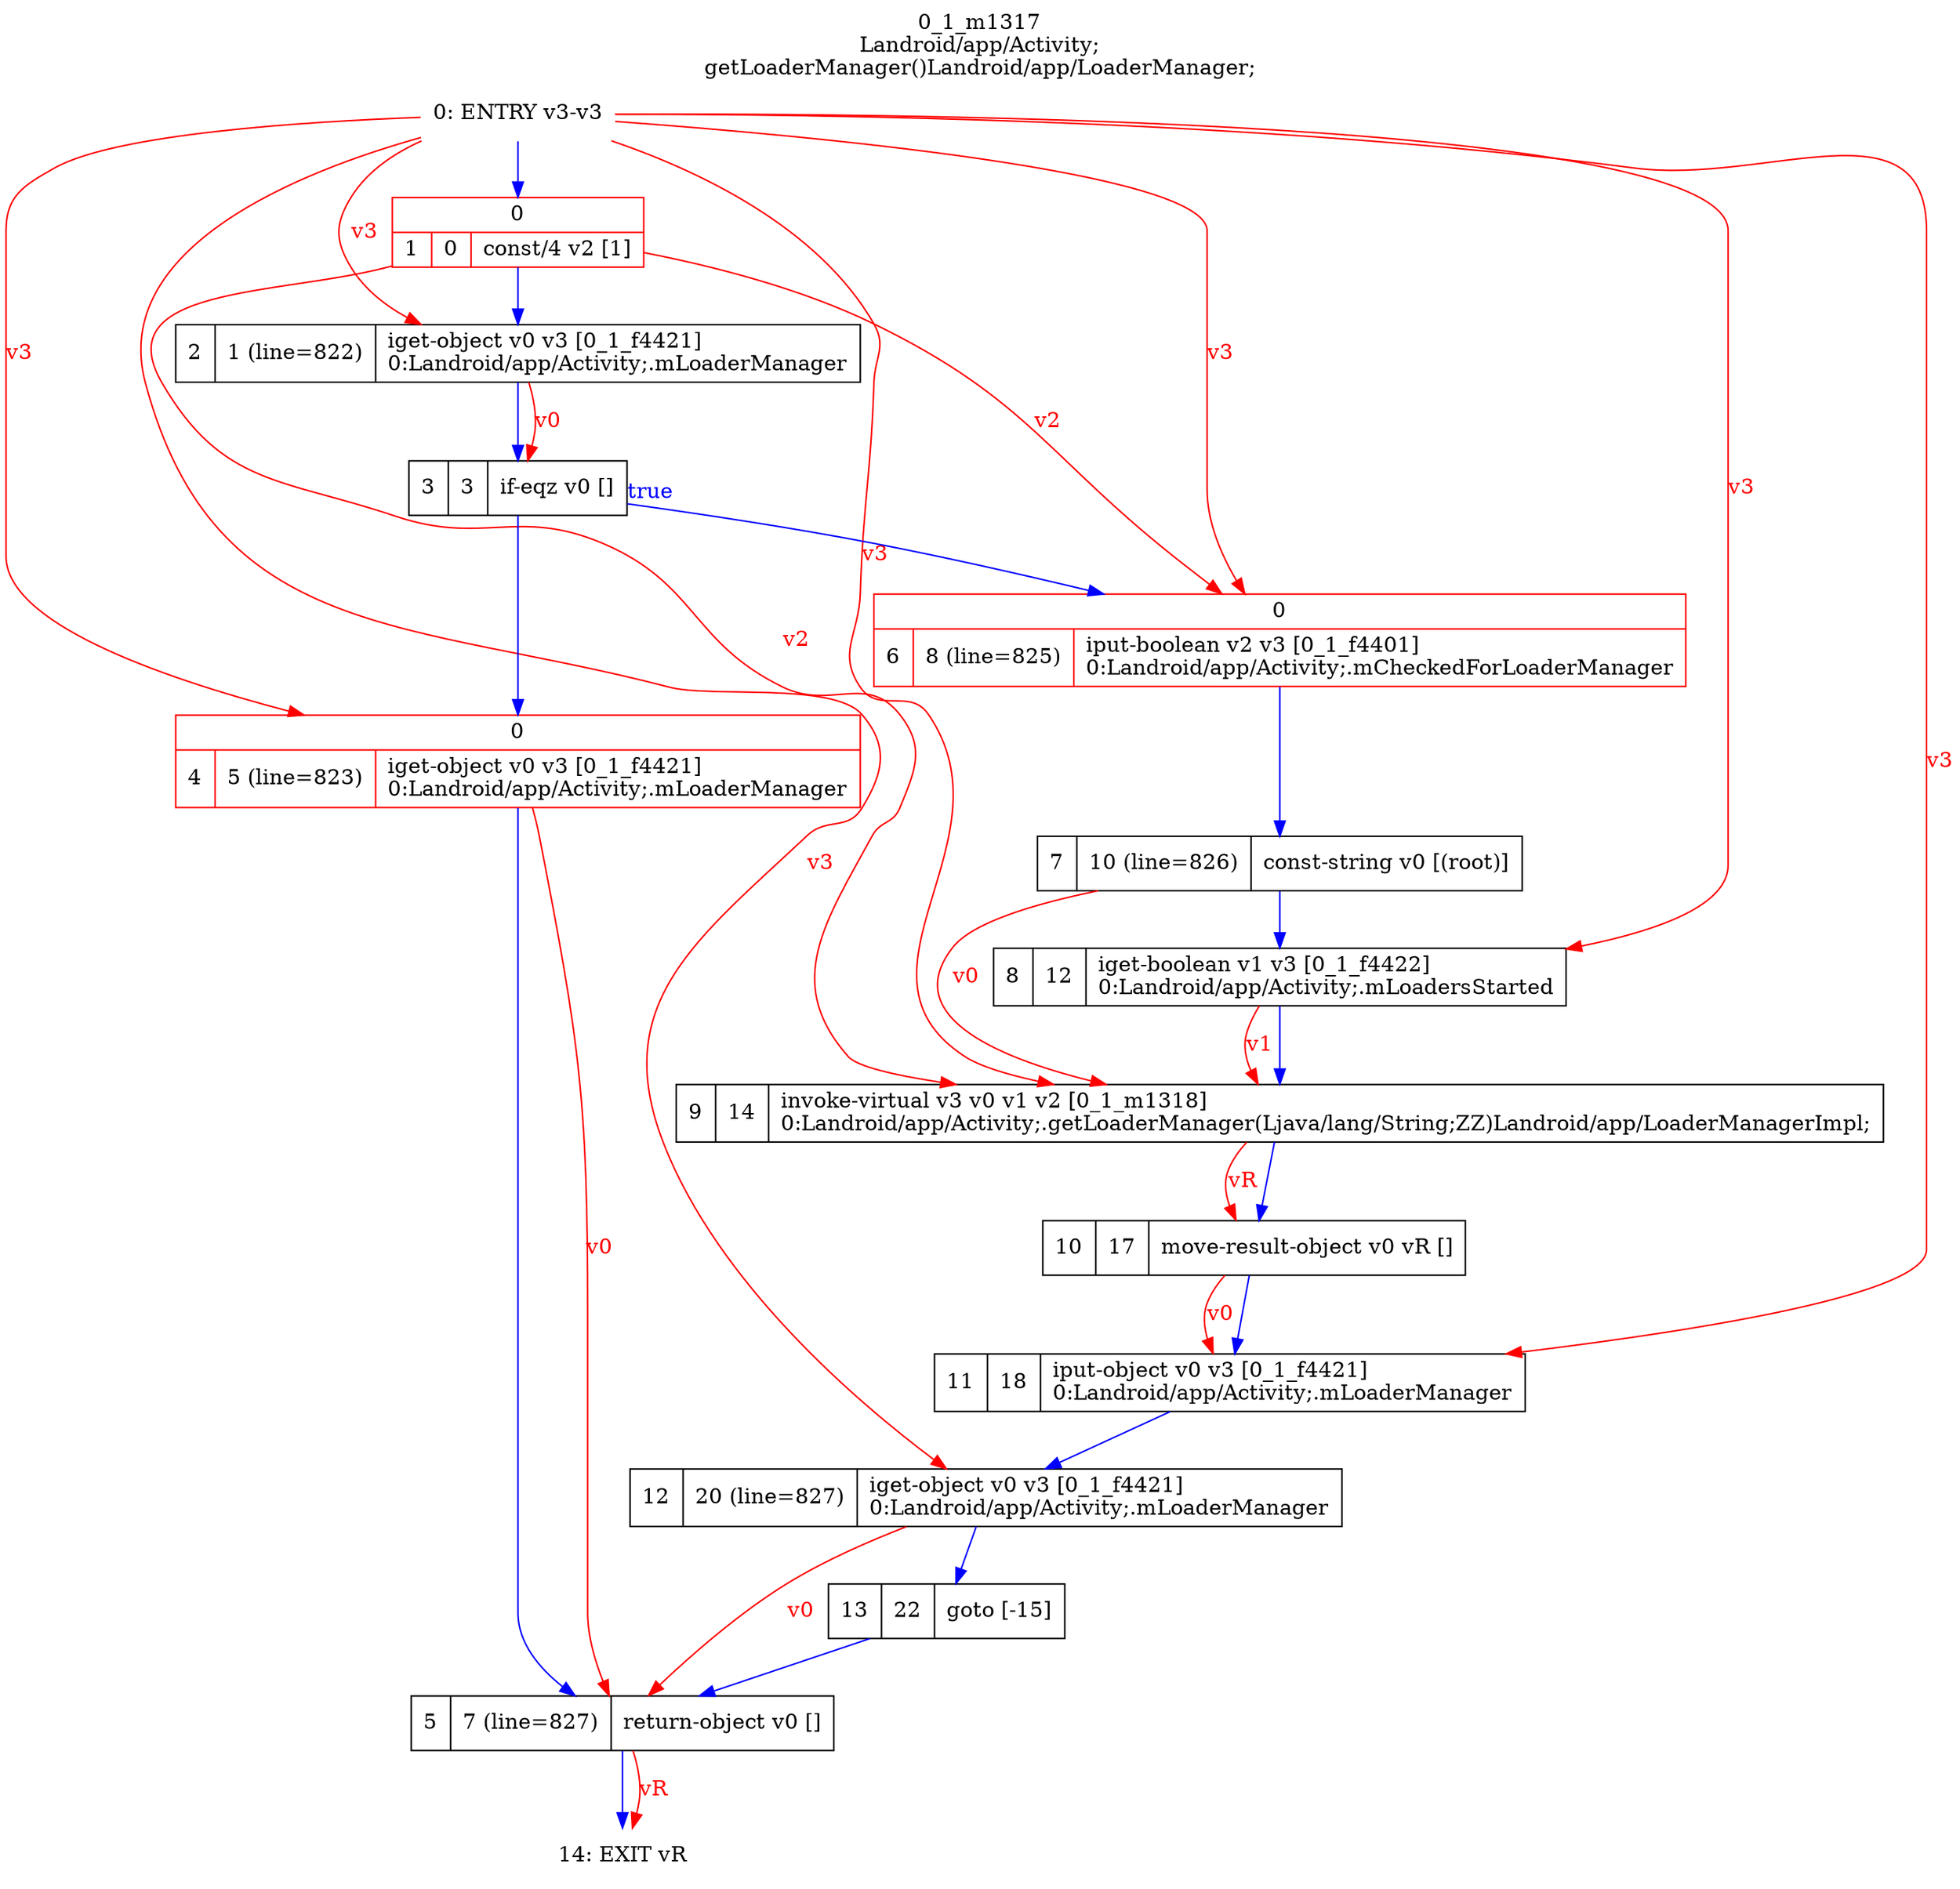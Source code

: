 digraph G {
rankdir=UD;
labelloc=t;
label="0_1_m1317\nLandroid/app/Activity;
getLoaderManager()Landroid/app/LoaderManager;";
0[label="0: ENTRY v3-v3",shape=plaintext];
1[label="{0|{1|0|const/4 v2 [1]\l}}",shape=record, color=red];
2[label="2|1 (line=822)|iget-object v0 v3 [0_1_f4421]\l0:Landroid/app/Activity;.mLoaderManager\l",shape=record];
3[label="3|3|if-eqz v0 []\l",shape=record];
4[label="{0|{4|5 (line=823)|iget-object v0 v3 [0_1_f4421]\l0:Landroid/app/Activity;.mLoaderManager\l}}",shape=record, color=red];
5[label="5|7 (line=827)|return-object v0 []\l",shape=record];
6[label="{0|{6|8 (line=825)|iput-boolean v2 v3 [0_1_f4401]\l0:Landroid/app/Activity;.mCheckedForLoaderManager\l}}",shape=record, color=red];
7[label="7|10 (line=826)|const-string v0 [(root)]\l",shape=record];
8[label="8|12|iget-boolean v1 v3 [0_1_f4422]\l0:Landroid/app/Activity;.mLoadersStarted\l",shape=record];
9[label="9|14|invoke-virtual v3 v0 v1 v2 [0_1_m1318]\l0:Landroid/app/Activity;.getLoaderManager(Ljava/lang/String;ZZ)Landroid/app/LoaderManagerImpl;\l",shape=record,URL="0_1_m1318.dot"];
10[label="10|17|move-result-object v0 vR []\l",shape=record];
11[label="11|18|iput-object v0 v3 [0_1_f4421]\l0:Landroid/app/Activity;.mLoaderManager\l",shape=record];
12[label="12|20 (line=827)|iget-object v0 v3 [0_1_f4421]\l0:Landroid/app/Activity;.mLoaderManager\l",shape=record];
13[label="13|22|goto [-15]\l",shape=record];
14[label="14: EXIT vR",shape=plaintext];
0->1 [color=blue, fontcolor=blue,weight=100, taillabel=""];
1->2 [color=blue, fontcolor=blue,weight=100, taillabel=""];
2->3 [color=blue, fontcolor=blue,weight=100, taillabel=""];
3->6 [color=blue, fontcolor=blue,weight=10, taillabel="true"];
3->4 [color=blue, fontcolor=blue,weight=100, taillabel=""];
4->5 [color=blue, fontcolor=blue,weight=100, taillabel=""];
5->14 [color=blue, fontcolor=blue,weight=100, taillabel=""];
6->7 [color=blue, fontcolor=blue,weight=100, taillabel=""];
7->8 [color=blue, fontcolor=blue,weight=100, taillabel=""];
8->9 [color=blue, fontcolor=blue,weight=100, taillabel=""];
9->10 [color=blue, fontcolor=blue,weight=100, taillabel=""];
10->11 [color=blue, fontcolor=blue,weight=100, taillabel=""];
11->12 [color=blue, fontcolor=blue,weight=100, taillabel=""];
12->13 [color=blue, fontcolor=blue,weight=100, taillabel=""];
13->5 [color=blue, fontcolor=blue,weight=100, taillabel=""];
0->2 [color=red, fontcolor=red, label="v3"];
2->3 [color=red, fontcolor=red, label="v0"];
0->4 [color=red, fontcolor=red, label="v3"];
4->5 [color=red, fontcolor=red, label="v0"];
12->5 [color=red, fontcolor=red, label="v0"];
0->6 [color=red, fontcolor=red, label="v3"];
1->6 [color=red, fontcolor=red, label="v2"];
0->8 [color=red, fontcolor=red, label="v3"];
0->9 [color=red, fontcolor=red, label="v3"];
1->9 [color=red, fontcolor=red, label="v2"];
7->9 [color=red, fontcolor=red, label="v0"];
8->9 [color=red, fontcolor=red, label="v1"];
9->10 [color=red, fontcolor=red, label="vR"];
0->11 [color=red, fontcolor=red, label="v3"];
10->11 [color=red, fontcolor=red, label="v0"];
0->12 [color=red, fontcolor=red, label="v3"];
5->14 [color=red, fontcolor=red, label="vR"];
}
